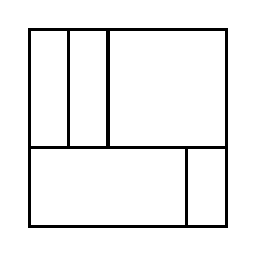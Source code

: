 \begin{tikzpicture}[very thick, scale=.5]
    \draw (0,2) rectangle (1,5);
    \draw (1,2) rectangle (2,5);
    \draw (2,2) rectangle (5,5);
    \draw (0,0) rectangle (4,2);
    \draw (4,0) rectangle (5,2);
\end{tikzpicture}
